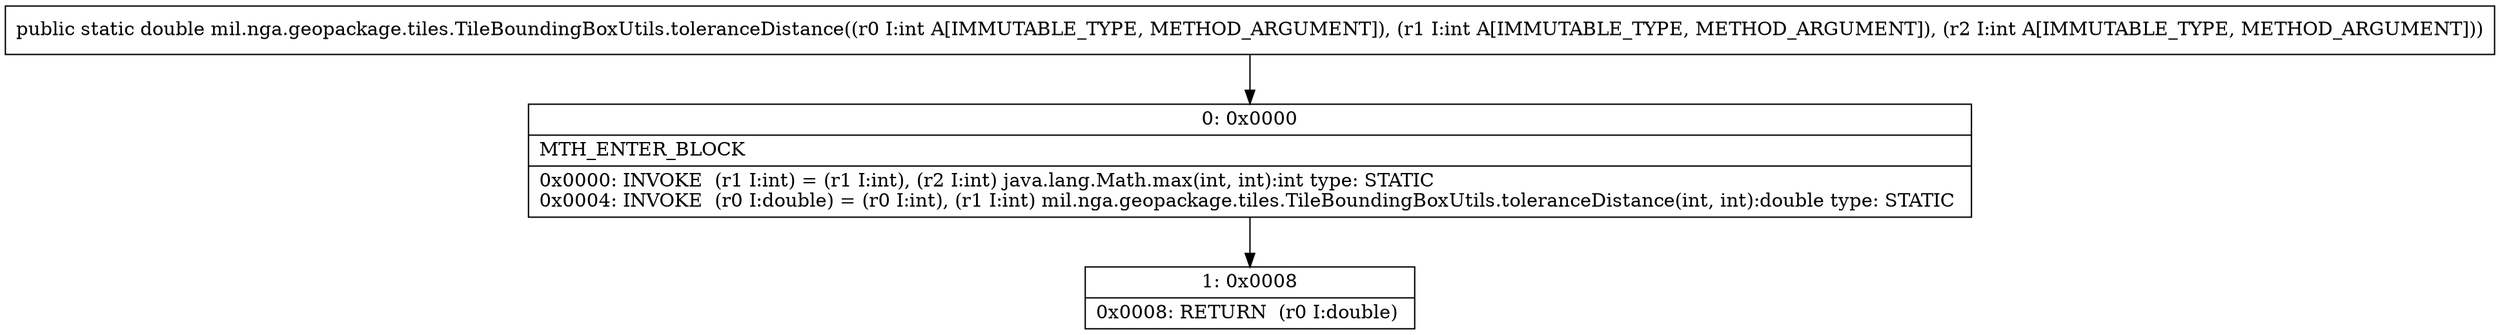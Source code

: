 digraph "CFG formil.nga.geopackage.tiles.TileBoundingBoxUtils.toleranceDistance(III)D" {
Node_0 [shape=record,label="{0\:\ 0x0000|MTH_ENTER_BLOCK\l|0x0000: INVOKE  (r1 I:int) = (r1 I:int), (r2 I:int) java.lang.Math.max(int, int):int type: STATIC \l0x0004: INVOKE  (r0 I:double) = (r0 I:int), (r1 I:int) mil.nga.geopackage.tiles.TileBoundingBoxUtils.toleranceDistance(int, int):double type: STATIC \l}"];
Node_1 [shape=record,label="{1\:\ 0x0008|0x0008: RETURN  (r0 I:double) \l}"];
MethodNode[shape=record,label="{public static double mil.nga.geopackage.tiles.TileBoundingBoxUtils.toleranceDistance((r0 I:int A[IMMUTABLE_TYPE, METHOD_ARGUMENT]), (r1 I:int A[IMMUTABLE_TYPE, METHOD_ARGUMENT]), (r2 I:int A[IMMUTABLE_TYPE, METHOD_ARGUMENT])) }"];
MethodNode -> Node_0;
Node_0 -> Node_1;
}

